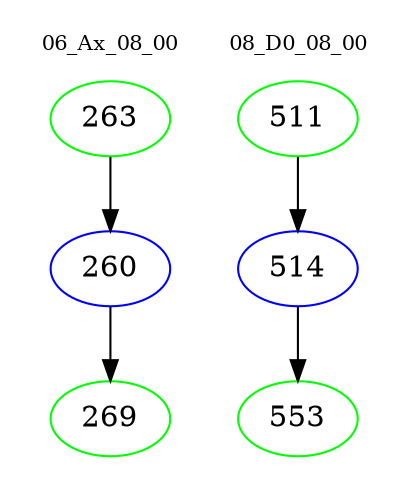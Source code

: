 digraph{
subgraph cluster_0 {
color = white
label = "06_Ax_08_00";
fontsize=10;
T0_263 [label="263", color="green"]
T0_263 -> T0_260 [color="black"]
T0_260 [label="260", color="blue"]
T0_260 -> T0_269 [color="black"]
T0_269 [label="269", color="green"]
}
subgraph cluster_1 {
color = white
label = "08_D0_08_00";
fontsize=10;
T1_511 [label="511", color="green"]
T1_511 -> T1_514 [color="black"]
T1_514 [label="514", color="blue"]
T1_514 -> T1_553 [color="black"]
T1_553 [label="553", color="green"]
}
}
